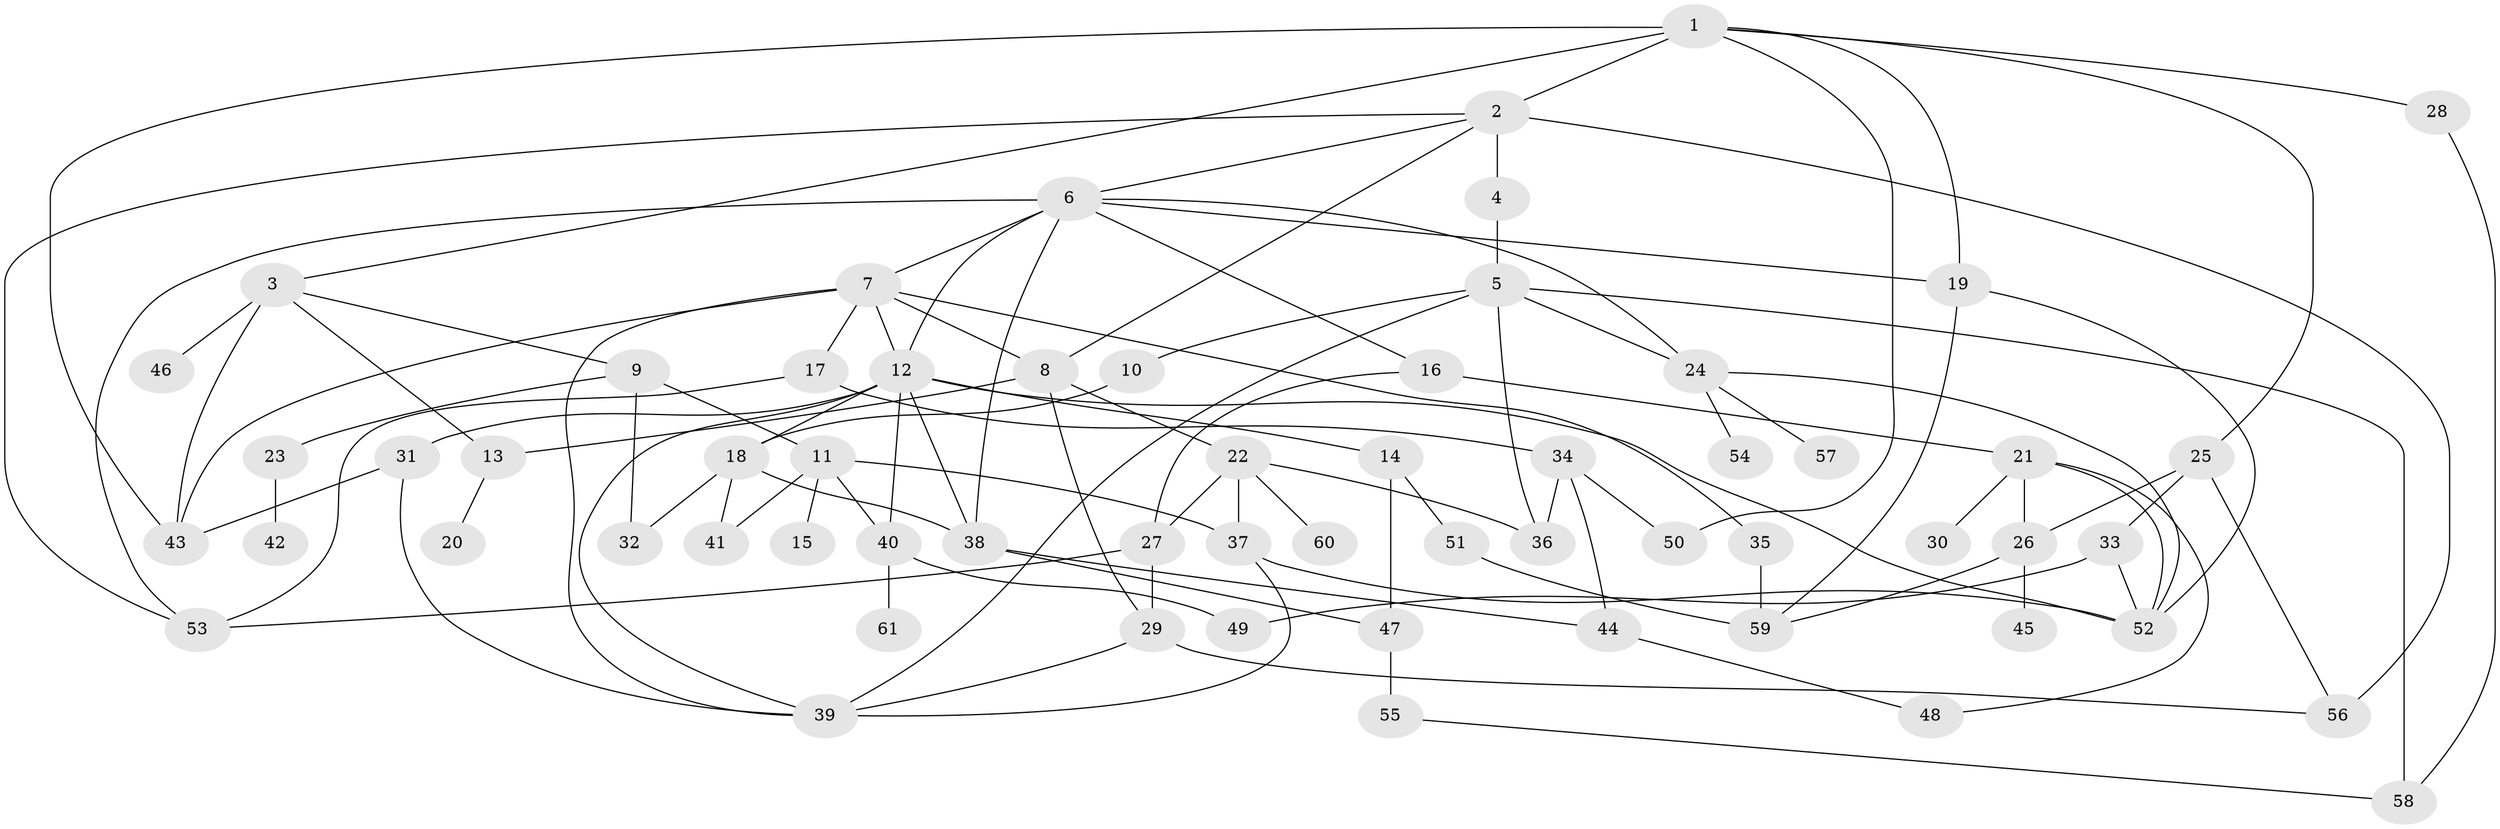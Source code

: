 // original degree distribution, {8: 0.008264462809917356, 7: 0.024793388429752067, 6: 0.024793388429752067, 2: 0.30578512396694213, 4: 0.14049586776859505, 10: 0.008264462809917356, 5: 0.08264462809917356, 3: 0.2066115702479339, 1: 0.19834710743801653}
// Generated by graph-tools (version 1.1) at 2025/34/03/09/25 02:34:00]
// undirected, 61 vertices, 105 edges
graph export_dot {
graph [start="1"]
  node [color=gray90,style=filled];
  1;
  2;
  3;
  4;
  5;
  6;
  7;
  8;
  9;
  10;
  11;
  12;
  13;
  14;
  15;
  16;
  17;
  18;
  19;
  20;
  21;
  22;
  23;
  24;
  25;
  26;
  27;
  28;
  29;
  30;
  31;
  32;
  33;
  34;
  35;
  36;
  37;
  38;
  39;
  40;
  41;
  42;
  43;
  44;
  45;
  46;
  47;
  48;
  49;
  50;
  51;
  52;
  53;
  54;
  55;
  56;
  57;
  58;
  59;
  60;
  61;
  1 -- 2 [weight=2.0];
  1 -- 3 [weight=1.0];
  1 -- 19 [weight=1.0];
  1 -- 25 [weight=1.0];
  1 -- 28 [weight=1.0];
  1 -- 43 [weight=1.0];
  1 -- 50 [weight=1.0];
  2 -- 4 [weight=1.0];
  2 -- 6 [weight=1.0];
  2 -- 8 [weight=1.0];
  2 -- 53 [weight=1.0];
  2 -- 56 [weight=1.0];
  3 -- 9 [weight=1.0];
  3 -- 13 [weight=1.0];
  3 -- 43 [weight=1.0];
  3 -- 46 [weight=1.0];
  4 -- 5 [weight=1.0];
  5 -- 10 [weight=1.0];
  5 -- 24 [weight=1.0];
  5 -- 36 [weight=4.0];
  5 -- 39 [weight=1.0];
  5 -- 58 [weight=1.0];
  6 -- 7 [weight=1.0];
  6 -- 12 [weight=2.0];
  6 -- 16 [weight=1.0];
  6 -- 19 [weight=1.0];
  6 -- 24 [weight=2.0];
  6 -- 38 [weight=1.0];
  6 -- 53 [weight=1.0];
  7 -- 8 [weight=1.0];
  7 -- 12 [weight=1.0];
  7 -- 17 [weight=1.0];
  7 -- 35 [weight=1.0];
  7 -- 39 [weight=1.0];
  7 -- 43 [weight=1.0];
  8 -- 13 [weight=1.0];
  8 -- 22 [weight=1.0];
  8 -- 29 [weight=1.0];
  9 -- 11 [weight=1.0];
  9 -- 23 [weight=1.0];
  9 -- 32 [weight=1.0];
  10 -- 18 [weight=1.0];
  11 -- 15 [weight=1.0];
  11 -- 37 [weight=2.0];
  11 -- 40 [weight=1.0];
  11 -- 41 [weight=1.0];
  12 -- 14 [weight=1.0];
  12 -- 18 [weight=1.0];
  12 -- 31 [weight=1.0];
  12 -- 38 [weight=1.0];
  12 -- 39 [weight=1.0];
  12 -- 40 [weight=2.0];
  12 -- 52 [weight=1.0];
  13 -- 20 [weight=1.0];
  14 -- 47 [weight=1.0];
  14 -- 51 [weight=1.0];
  16 -- 21 [weight=1.0];
  16 -- 27 [weight=1.0];
  17 -- 34 [weight=1.0];
  17 -- 53 [weight=1.0];
  18 -- 32 [weight=1.0];
  18 -- 38 [weight=1.0];
  18 -- 41 [weight=1.0];
  19 -- 52 [weight=1.0];
  19 -- 59 [weight=1.0];
  21 -- 26 [weight=1.0];
  21 -- 30 [weight=1.0];
  21 -- 48 [weight=1.0];
  21 -- 52 [weight=1.0];
  22 -- 27 [weight=1.0];
  22 -- 36 [weight=1.0];
  22 -- 37 [weight=1.0];
  22 -- 60 [weight=1.0];
  23 -- 42 [weight=1.0];
  24 -- 52 [weight=1.0];
  24 -- 54 [weight=1.0];
  24 -- 57 [weight=1.0];
  25 -- 26 [weight=1.0];
  25 -- 33 [weight=1.0];
  25 -- 56 [weight=1.0];
  26 -- 45 [weight=1.0];
  26 -- 59 [weight=1.0];
  27 -- 29 [weight=2.0];
  27 -- 53 [weight=1.0];
  28 -- 58 [weight=1.0];
  29 -- 39 [weight=1.0];
  29 -- 56 [weight=1.0];
  31 -- 39 [weight=1.0];
  31 -- 43 [weight=1.0];
  33 -- 49 [weight=1.0];
  33 -- 52 [weight=1.0];
  34 -- 36 [weight=1.0];
  34 -- 44 [weight=1.0];
  34 -- 50 [weight=1.0];
  35 -- 59 [weight=2.0];
  37 -- 39 [weight=1.0];
  37 -- 52 [weight=1.0];
  38 -- 44 [weight=1.0];
  38 -- 47 [weight=1.0];
  40 -- 49 [weight=1.0];
  40 -- 61 [weight=1.0];
  44 -- 48 [weight=1.0];
  47 -- 55 [weight=3.0];
  51 -- 59 [weight=1.0];
  55 -- 58 [weight=1.0];
}
